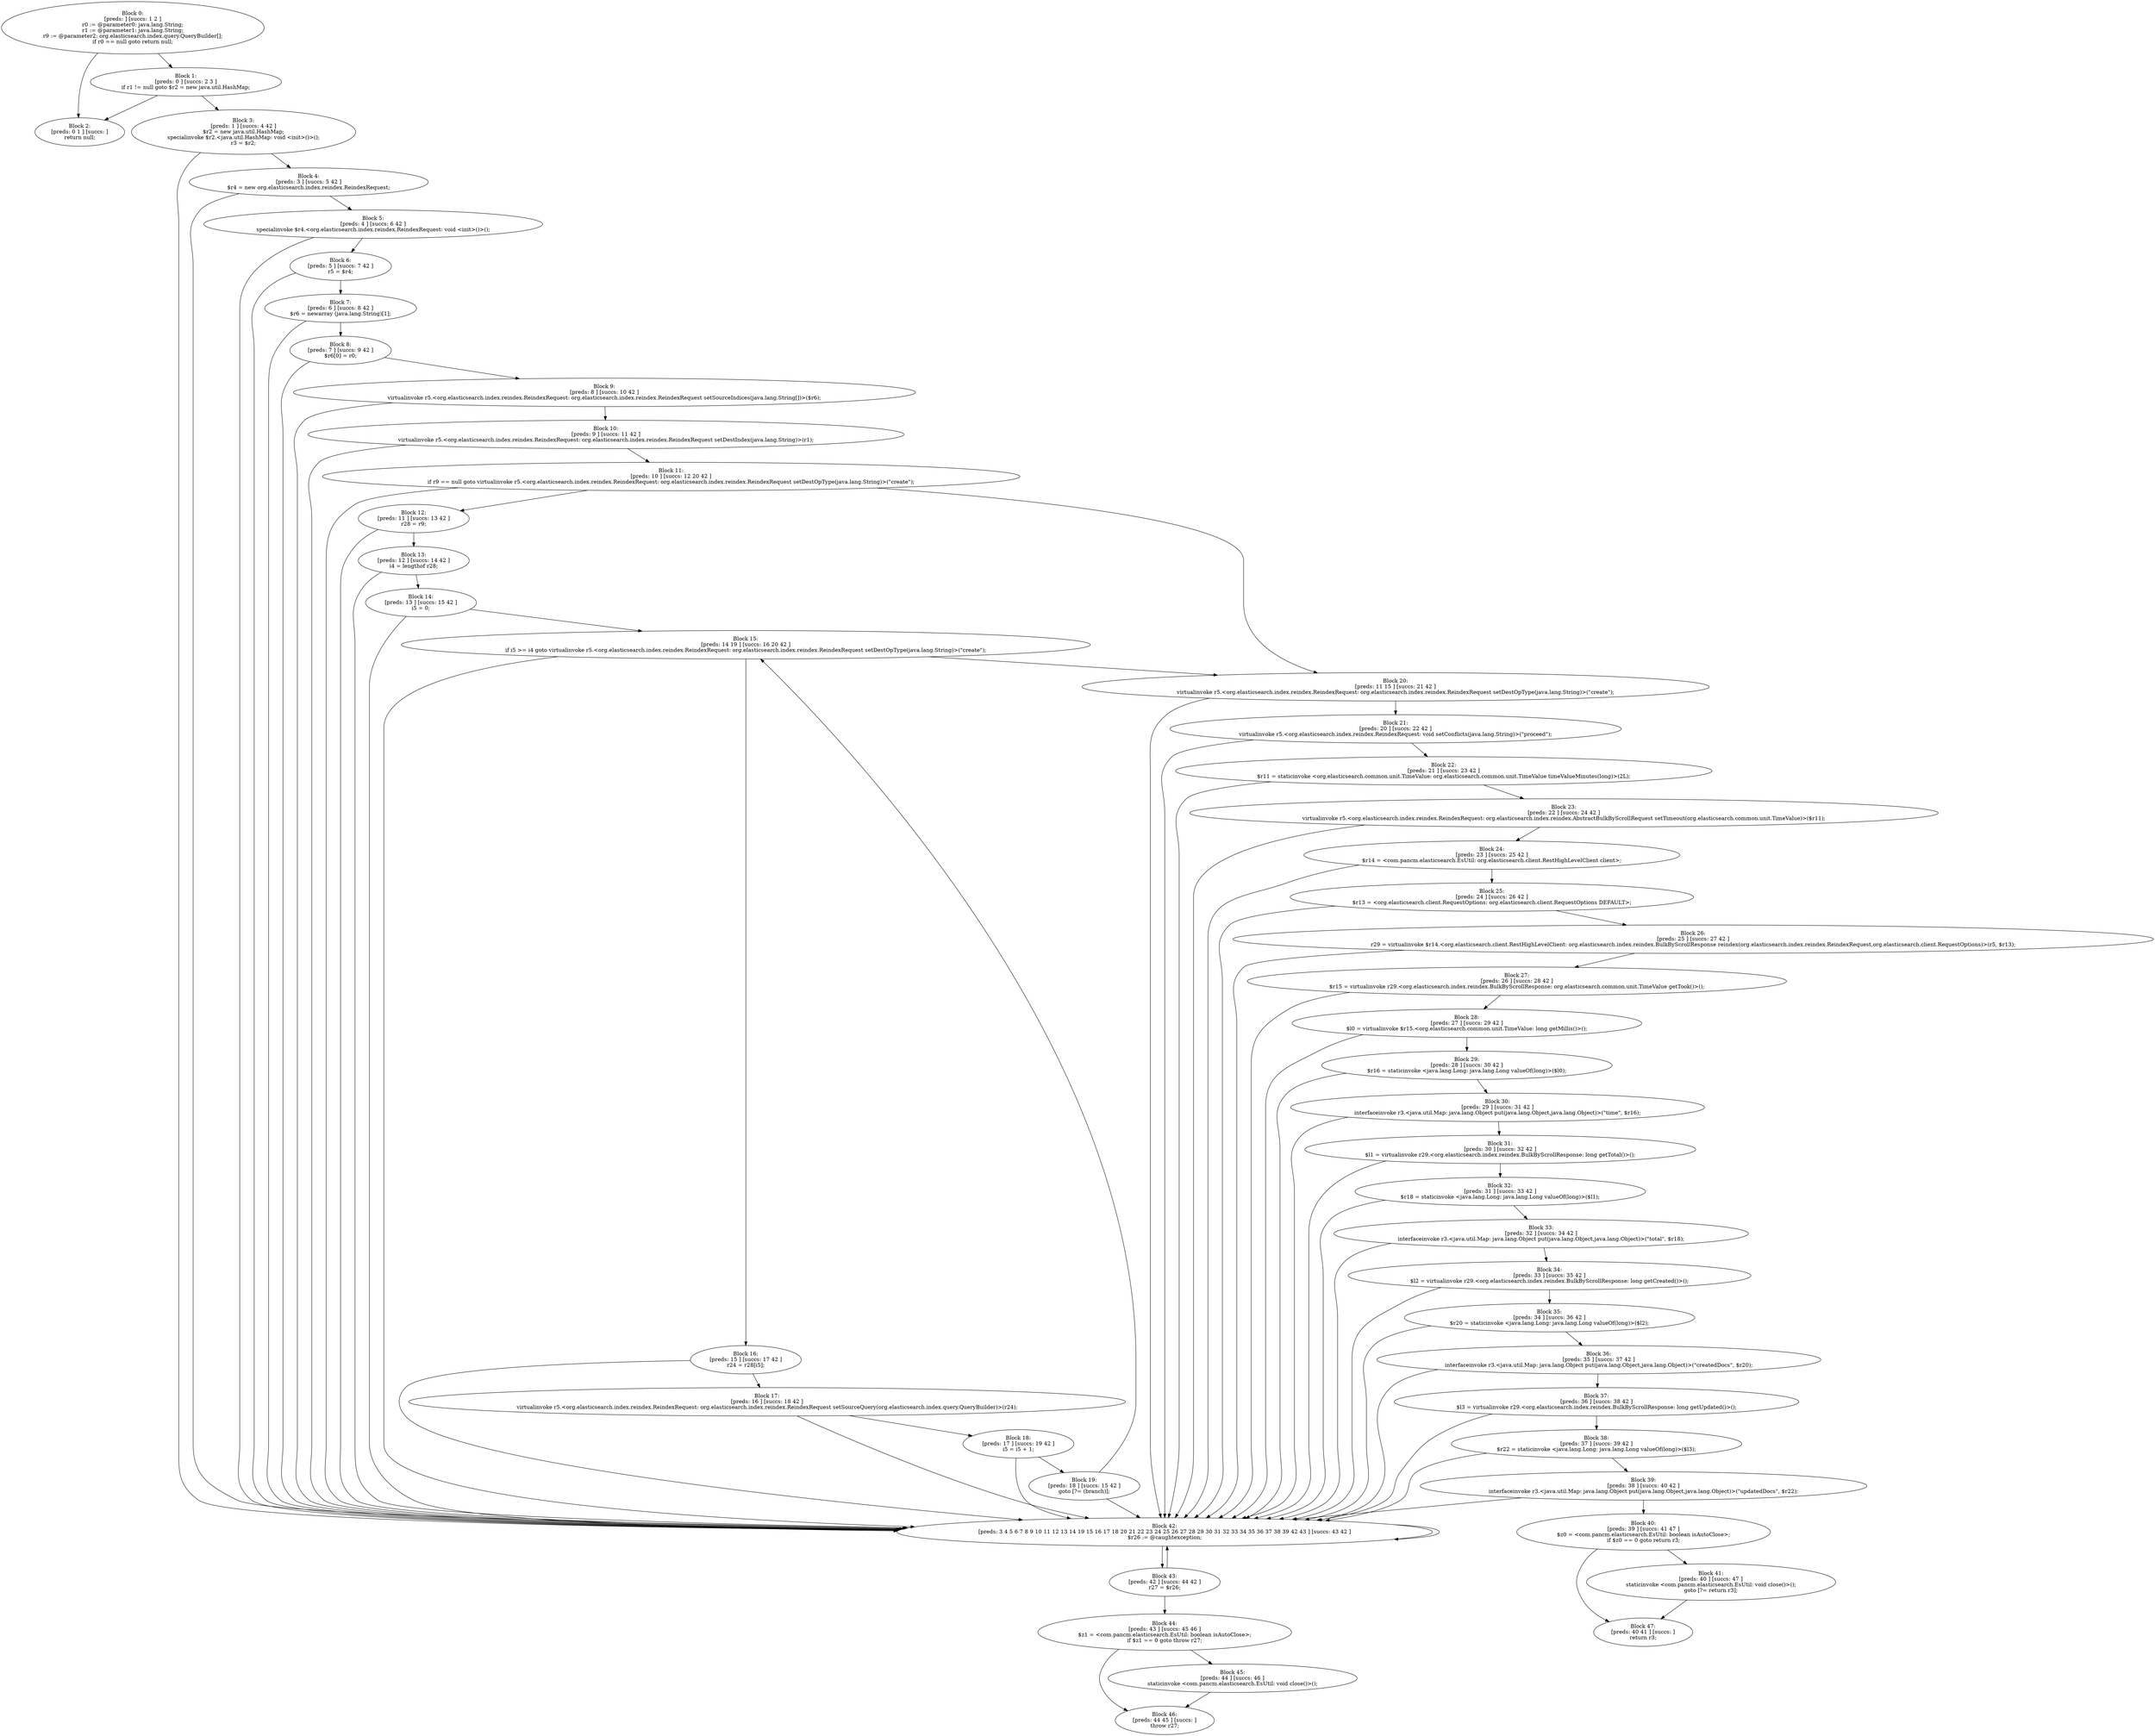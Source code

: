 digraph "unitGraph" {
    "Block 0:
[preds: ] [succs: 1 2 ]
r0 := @parameter0: java.lang.String;
r1 := @parameter1: java.lang.String;
r9 := @parameter2: org.elasticsearch.index.query.QueryBuilder[];
if r0 == null goto return null;
"
    "Block 1:
[preds: 0 ] [succs: 2 3 ]
if r1 != null goto $r2 = new java.util.HashMap;
"
    "Block 2:
[preds: 0 1 ] [succs: ]
return null;
"
    "Block 3:
[preds: 1 ] [succs: 4 42 ]
$r2 = new java.util.HashMap;
specialinvoke $r2.<java.util.HashMap: void <init>()>();
r3 = $r2;
"
    "Block 4:
[preds: 3 ] [succs: 5 42 ]
$r4 = new org.elasticsearch.index.reindex.ReindexRequest;
"
    "Block 5:
[preds: 4 ] [succs: 6 42 ]
specialinvoke $r4.<org.elasticsearch.index.reindex.ReindexRequest: void <init>()>();
"
    "Block 6:
[preds: 5 ] [succs: 7 42 ]
r5 = $r4;
"
    "Block 7:
[preds: 6 ] [succs: 8 42 ]
$r6 = newarray (java.lang.String)[1];
"
    "Block 8:
[preds: 7 ] [succs: 9 42 ]
$r6[0] = r0;
"
    "Block 9:
[preds: 8 ] [succs: 10 42 ]
virtualinvoke r5.<org.elasticsearch.index.reindex.ReindexRequest: org.elasticsearch.index.reindex.ReindexRequest setSourceIndices(java.lang.String[])>($r6);
"
    "Block 10:
[preds: 9 ] [succs: 11 42 ]
virtualinvoke r5.<org.elasticsearch.index.reindex.ReindexRequest: org.elasticsearch.index.reindex.ReindexRequest setDestIndex(java.lang.String)>(r1);
"
    "Block 11:
[preds: 10 ] [succs: 12 20 42 ]
if r9 == null goto virtualinvoke r5.<org.elasticsearch.index.reindex.ReindexRequest: org.elasticsearch.index.reindex.ReindexRequest setDestOpType(java.lang.String)>(\"create\");
"
    "Block 12:
[preds: 11 ] [succs: 13 42 ]
r28 = r9;
"
    "Block 13:
[preds: 12 ] [succs: 14 42 ]
i4 = lengthof r28;
"
    "Block 14:
[preds: 13 ] [succs: 15 42 ]
i5 = 0;
"
    "Block 15:
[preds: 14 19 ] [succs: 16 20 42 ]
if i5 >= i4 goto virtualinvoke r5.<org.elasticsearch.index.reindex.ReindexRequest: org.elasticsearch.index.reindex.ReindexRequest setDestOpType(java.lang.String)>(\"create\");
"
    "Block 16:
[preds: 15 ] [succs: 17 42 ]
r24 = r28[i5];
"
    "Block 17:
[preds: 16 ] [succs: 18 42 ]
virtualinvoke r5.<org.elasticsearch.index.reindex.ReindexRequest: org.elasticsearch.index.reindex.ReindexRequest setSourceQuery(org.elasticsearch.index.query.QueryBuilder)>(r24);
"
    "Block 18:
[preds: 17 ] [succs: 19 42 ]
i5 = i5 + 1;
"
    "Block 19:
[preds: 18 ] [succs: 15 42 ]
goto [?= (branch)];
"
    "Block 20:
[preds: 11 15 ] [succs: 21 42 ]
virtualinvoke r5.<org.elasticsearch.index.reindex.ReindexRequest: org.elasticsearch.index.reindex.ReindexRequest setDestOpType(java.lang.String)>(\"create\");
"
    "Block 21:
[preds: 20 ] [succs: 22 42 ]
virtualinvoke r5.<org.elasticsearch.index.reindex.ReindexRequest: void setConflicts(java.lang.String)>(\"proceed\");
"
    "Block 22:
[preds: 21 ] [succs: 23 42 ]
$r11 = staticinvoke <org.elasticsearch.common.unit.TimeValue: org.elasticsearch.common.unit.TimeValue timeValueMinutes(long)>(2L);
"
    "Block 23:
[preds: 22 ] [succs: 24 42 ]
virtualinvoke r5.<org.elasticsearch.index.reindex.ReindexRequest: org.elasticsearch.index.reindex.AbstractBulkByScrollRequest setTimeout(org.elasticsearch.common.unit.TimeValue)>($r11);
"
    "Block 24:
[preds: 23 ] [succs: 25 42 ]
$r14 = <com.pancm.elasticsearch.EsUtil: org.elasticsearch.client.RestHighLevelClient client>;
"
    "Block 25:
[preds: 24 ] [succs: 26 42 ]
$r13 = <org.elasticsearch.client.RequestOptions: org.elasticsearch.client.RequestOptions DEFAULT>;
"
    "Block 26:
[preds: 25 ] [succs: 27 42 ]
r29 = virtualinvoke $r14.<org.elasticsearch.client.RestHighLevelClient: org.elasticsearch.index.reindex.BulkByScrollResponse reindex(org.elasticsearch.index.reindex.ReindexRequest,org.elasticsearch.client.RequestOptions)>(r5, $r13);
"
    "Block 27:
[preds: 26 ] [succs: 28 42 ]
$r15 = virtualinvoke r29.<org.elasticsearch.index.reindex.BulkByScrollResponse: org.elasticsearch.common.unit.TimeValue getTook()>();
"
    "Block 28:
[preds: 27 ] [succs: 29 42 ]
$l0 = virtualinvoke $r15.<org.elasticsearch.common.unit.TimeValue: long getMillis()>();
"
    "Block 29:
[preds: 28 ] [succs: 30 42 ]
$r16 = staticinvoke <java.lang.Long: java.lang.Long valueOf(long)>($l0);
"
    "Block 30:
[preds: 29 ] [succs: 31 42 ]
interfaceinvoke r3.<java.util.Map: java.lang.Object put(java.lang.Object,java.lang.Object)>(\"time\", $r16);
"
    "Block 31:
[preds: 30 ] [succs: 32 42 ]
$l1 = virtualinvoke r29.<org.elasticsearch.index.reindex.BulkByScrollResponse: long getTotal()>();
"
    "Block 32:
[preds: 31 ] [succs: 33 42 ]
$r18 = staticinvoke <java.lang.Long: java.lang.Long valueOf(long)>($l1);
"
    "Block 33:
[preds: 32 ] [succs: 34 42 ]
interfaceinvoke r3.<java.util.Map: java.lang.Object put(java.lang.Object,java.lang.Object)>(\"total\", $r18);
"
    "Block 34:
[preds: 33 ] [succs: 35 42 ]
$l2 = virtualinvoke r29.<org.elasticsearch.index.reindex.BulkByScrollResponse: long getCreated()>();
"
    "Block 35:
[preds: 34 ] [succs: 36 42 ]
$r20 = staticinvoke <java.lang.Long: java.lang.Long valueOf(long)>($l2);
"
    "Block 36:
[preds: 35 ] [succs: 37 42 ]
interfaceinvoke r3.<java.util.Map: java.lang.Object put(java.lang.Object,java.lang.Object)>(\"createdDocs\", $r20);
"
    "Block 37:
[preds: 36 ] [succs: 38 42 ]
$l3 = virtualinvoke r29.<org.elasticsearch.index.reindex.BulkByScrollResponse: long getUpdated()>();
"
    "Block 38:
[preds: 37 ] [succs: 39 42 ]
$r22 = staticinvoke <java.lang.Long: java.lang.Long valueOf(long)>($l3);
"
    "Block 39:
[preds: 38 ] [succs: 40 42 ]
interfaceinvoke r3.<java.util.Map: java.lang.Object put(java.lang.Object,java.lang.Object)>(\"updatedDocs\", $r22);
"
    "Block 40:
[preds: 39 ] [succs: 41 47 ]
$z0 = <com.pancm.elasticsearch.EsUtil: boolean isAutoClose>;
if $z0 == 0 goto return r3;
"
    "Block 41:
[preds: 40 ] [succs: 47 ]
staticinvoke <com.pancm.elasticsearch.EsUtil: void close()>();
goto [?= return r3];
"
    "Block 42:
[preds: 3 4 5 6 7 8 9 10 11 12 13 14 19 15 16 17 18 20 21 22 23 24 25 26 27 28 29 30 31 32 33 34 35 36 37 38 39 42 43 ] [succs: 43 42 ]
$r26 := @caughtexception;
"
    "Block 43:
[preds: 42 ] [succs: 44 42 ]
r27 = $r26;
"
    "Block 44:
[preds: 43 ] [succs: 45 46 ]
$z1 = <com.pancm.elasticsearch.EsUtil: boolean isAutoClose>;
if $z1 == 0 goto throw r27;
"
    "Block 45:
[preds: 44 ] [succs: 46 ]
staticinvoke <com.pancm.elasticsearch.EsUtil: void close()>();
"
    "Block 46:
[preds: 44 45 ] [succs: ]
throw r27;
"
    "Block 47:
[preds: 40 41 ] [succs: ]
return r3;
"
    "Block 0:
[preds: ] [succs: 1 2 ]
r0 := @parameter0: java.lang.String;
r1 := @parameter1: java.lang.String;
r9 := @parameter2: org.elasticsearch.index.query.QueryBuilder[];
if r0 == null goto return null;
"->"Block 1:
[preds: 0 ] [succs: 2 3 ]
if r1 != null goto $r2 = new java.util.HashMap;
";
    "Block 0:
[preds: ] [succs: 1 2 ]
r0 := @parameter0: java.lang.String;
r1 := @parameter1: java.lang.String;
r9 := @parameter2: org.elasticsearch.index.query.QueryBuilder[];
if r0 == null goto return null;
"->"Block 2:
[preds: 0 1 ] [succs: ]
return null;
";
    "Block 1:
[preds: 0 ] [succs: 2 3 ]
if r1 != null goto $r2 = new java.util.HashMap;
"->"Block 2:
[preds: 0 1 ] [succs: ]
return null;
";
    "Block 1:
[preds: 0 ] [succs: 2 3 ]
if r1 != null goto $r2 = new java.util.HashMap;
"->"Block 3:
[preds: 1 ] [succs: 4 42 ]
$r2 = new java.util.HashMap;
specialinvoke $r2.<java.util.HashMap: void <init>()>();
r3 = $r2;
";
    "Block 3:
[preds: 1 ] [succs: 4 42 ]
$r2 = new java.util.HashMap;
specialinvoke $r2.<java.util.HashMap: void <init>()>();
r3 = $r2;
"->"Block 4:
[preds: 3 ] [succs: 5 42 ]
$r4 = new org.elasticsearch.index.reindex.ReindexRequest;
";
    "Block 3:
[preds: 1 ] [succs: 4 42 ]
$r2 = new java.util.HashMap;
specialinvoke $r2.<java.util.HashMap: void <init>()>();
r3 = $r2;
"->"Block 42:
[preds: 3 4 5 6 7 8 9 10 11 12 13 14 19 15 16 17 18 20 21 22 23 24 25 26 27 28 29 30 31 32 33 34 35 36 37 38 39 42 43 ] [succs: 43 42 ]
$r26 := @caughtexception;
";
    "Block 4:
[preds: 3 ] [succs: 5 42 ]
$r4 = new org.elasticsearch.index.reindex.ReindexRequest;
"->"Block 5:
[preds: 4 ] [succs: 6 42 ]
specialinvoke $r4.<org.elasticsearch.index.reindex.ReindexRequest: void <init>()>();
";
    "Block 4:
[preds: 3 ] [succs: 5 42 ]
$r4 = new org.elasticsearch.index.reindex.ReindexRequest;
"->"Block 42:
[preds: 3 4 5 6 7 8 9 10 11 12 13 14 19 15 16 17 18 20 21 22 23 24 25 26 27 28 29 30 31 32 33 34 35 36 37 38 39 42 43 ] [succs: 43 42 ]
$r26 := @caughtexception;
";
    "Block 5:
[preds: 4 ] [succs: 6 42 ]
specialinvoke $r4.<org.elasticsearch.index.reindex.ReindexRequest: void <init>()>();
"->"Block 6:
[preds: 5 ] [succs: 7 42 ]
r5 = $r4;
";
    "Block 5:
[preds: 4 ] [succs: 6 42 ]
specialinvoke $r4.<org.elasticsearch.index.reindex.ReindexRequest: void <init>()>();
"->"Block 42:
[preds: 3 4 5 6 7 8 9 10 11 12 13 14 19 15 16 17 18 20 21 22 23 24 25 26 27 28 29 30 31 32 33 34 35 36 37 38 39 42 43 ] [succs: 43 42 ]
$r26 := @caughtexception;
";
    "Block 6:
[preds: 5 ] [succs: 7 42 ]
r5 = $r4;
"->"Block 7:
[preds: 6 ] [succs: 8 42 ]
$r6 = newarray (java.lang.String)[1];
";
    "Block 6:
[preds: 5 ] [succs: 7 42 ]
r5 = $r4;
"->"Block 42:
[preds: 3 4 5 6 7 8 9 10 11 12 13 14 19 15 16 17 18 20 21 22 23 24 25 26 27 28 29 30 31 32 33 34 35 36 37 38 39 42 43 ] [succs: 43 42 ]
$r26 := @caughtexception;
";
    "Block 7:
[preds: 6 ] [succs: 8 42 ]
$r6 = newarray (java.lang.String)[1];
"->"Block 8:
[preds: 7 ] [succs: 9 42 ]
$r6[0] = r0;
";
    "Block 7:
[preds: 6 ] [succs: 8 42 ]
$r6 = newarray (java.lang.String)[1];
"->"Block 42:
[preds: 3 4 5 6 7 8 9 10 11 12 13 14 19 15 16 17 18 20 21 22 23 24 25 26 27 28 29 30 31 32 33 34 35 36 37 38 39 42 43 ] [succs: 43 42 ]
$r26 := @caughtexception;
";
    "Block 8:
[preds: 7 ] [succs: 9 42 ]
$r6[0] = r0;
"->"Block 9:
[preds: 8 ] [succs: 10 42 ]
virtualinvoke r5.<org.elasticsearch.index.reindex.ReindexRequest: org.elasticsearch.index.reindex.ReindexRequest setSourceIndices(java.lang.String[])>($r6);
";
    "Block 8:
[preds: 7 ] [succs: 9 42 ]
$r6[0] = r0;
"->"Block 42:
[preds: 3 4 5 6 7 8 9 10 11 12 13 14 19 15 16 17 18 20 21 22 23 24 25 26 27 28 29 30 31 32 33 34 35 36 37 38 39 42 43 ] [succs: 43 42 ]
$r26 := @caughtexception;
";
    "Block 9:
[preds: 8 ] [succs: 10 42 ]
virtualinvoke r5.<org.elasticsearch.index.reindex.ReindexRequest: org.elasticsearch.index.reindex.ReindexRequest setSourceIndices(java.lang.String[])>($r6);
"->"Block 10:
[preds: 9 ] [succs: 11 42 ]
virtualinvoke r5.<org.elasticsearch.index.reindex.ReindexRequest: org.elasticsearch.index.reindex.ReindexRequest setDestIndex(java.lang.String)>(r1);
";
    "Block 9:
[preds: 8 ] [succs: 10 42 ]
virtualinvoke r5.<org.elasticsearch.index.reindex.ReindexRequest: org.elasticsearch.index.reindex.ReindexRequest setSourceIndices(java.lang.String[])>($r6);
"->"Block 42:
[preds: 3 4 5 6 7 8 9 10 11 12 13 14 19 15 16 17 18 20 21 22 23 24 25 26 27 28 29 30 31 32 33 34 35 36 37 38 39 42 43 ] [succs: 43 42 ]
$r26 := @caughtexception;
";
    "Block 10:
[preds: 9 ] [succs: 11 42 ]
virtualinvoke r5.<org.elasticsearch.index.reindex.ReindexRequest: org.elasticsearch.index.reindex.ReindexRequest setDestIndex(java.lang.String)>(r1);
"->"Block 11:
[preds: 10 ] [succs: 12 20 42 ]
if r9 == null goto virtualinvoke r5.<org.elasticsearch.index.reindex.ReindexRequest: org.elasticsearch.index.reindex.ReindexRequest setDestOpType(java.lang.String)>(\"create\");
";
    "Block 10:
[preds: 9 ] [succs: 11 42 ]
virtualinvoke r5.<org.elasticsearch.index.reindex.ReindexRequest: org.elasticsearch.index.reindex.ReindexRequest setDestIndex(java.lang.String)>(r1);
"->"Block 42:
[preds: 3 4 5 6 7 8 9 10 11 12 13 14 19 15 16 17 18 20 21 22 23 24 25 26 27 28 29 30 31 32 33 34 35 36 37 38 39 42 43 ] [succs: 43 42 ]
$r26 := @caughtexception;
";
    "Block 11:
[preds: 10 ] [succs: 12 20 42 ]
if r9 == null goto virtualinvoke r5.<org.elasticsearch.index.reindex.ReindexRequest: org.elasticsearch.index.reindex.ReindexRequest setDestOpType(java.lang.String)>(\"create\");
"->"Block 12:
[preds: 11 ] [succs: 13 42 ]
r28 = r9;
";
    "Block 11:
[preds: 10 ] [succs: 12 20 42 ]
if r9 == null goto virtualinvoke r5.<org.elasticsearch.index.reindex.ReindexRequest: org.elasticsearch.index.reindex.ReindexRequest setDestOpType(java.lang.String)>(\"create\");
"->"Block 20:
[preds: 11 15 ] [succs: 21 42 ]
virtualinvoke r5.<org.elasticsearch.index.reindex.ReindexRequest: org.elasticsearch.index.reindex.ReindexRequest setDestOpType(java.lang.String)>(\"create\");
";
    "Block 11:
[preds: 10 ] [succs: 12 20 42 ]
if r9 == null goto virtualinvoke r5.<org.elasticsearch.index.reindex.ReindexRequest: org.elasticsearch.index.reindex.ReindexRequest setDestOpType(java.lang.String)>(\"create\");
"->"Block 42:
[preds: 3 4 5 6 7 8 9 10 11 12 13 14 19 15 16 17 18 20 21 22 23 24 25 26 27 28 29 30 31 32 33 34 35 36 37 38 39 42 43 ] [succs: 43 42 ]
$r26 := @caughtexception;
";
    "Block 12:
[preds: 11 ] [succs: 13 42 ]
r28 = r9;
"->"Block 13:
[preds: 12 ] [succs: 14 42 ]
i4 = lengthof r28;
";
    "Block 12:
[preds: 11 ] [succs: 13 42 ]
r28 = r9;
"->"Block 42:
[preds: 3 4 5 6 7 8 9 10 11 12 13 14 19 15 16 17 18 20 21 22 23 24 25 26 27 28 29 30 31 32 33 34 35 36 37 38 39 42 43 ] [succs: 43 42 ]
$r26 := @caughtexception;
";
    "Block 13:
[preds: 12 ] [succs: 14 42 ]
i4 = lengthof r28;
"->"Block 14:
[preds: 13 ] [succs: 15 42 ]
i5 = 0;
";
    "Block 13:
[preds: 12 ] [succs: 14 42 ]
i4 = lengthof r28;
"->"Block 42:
[preds: 3 4 5 6 7 8 9 10 11 12 13 14 19 15 16 17 18 20 21 22 23 24 25 26 27 28 29 30 31 32 33 34 35 36 37 38 39 42 43 ] [succs: 43 42 ]
$r26 := @caughtexception;
";
    "Block 14:
[preds: 13 ] [succs: 15 42 ]
i5 = 0;
"->"Block 15:
[preds: 14 19 ] [succs: 16 20 42 ]
if i5 >= i4 goto virtualinvoke r5.<org.elasticsearch.index.reindex.ReindexRequest: org.elasticsearch.index.reindex.ReindexRequest setDestOpType(java.lang.String)>(\"create\");
";
    "Block 14:
[preds: 13 ] [succs: 15 42 ]
i5 = 0;
"->"Block 42:
[preds: 3 4 5 6 7 8 9 10 11 12 13 14 19 15 16 17 18 20 21 22 23 24 25 26 27 28 29 30 31 32 33 34 35 36 37 38 39 42 43 ] [succs: 43 42 ]
$r26 := @caughtexception;
";
    "Block 15:
[preds: 14 19 ] [succs: 16 20 42 ]
if i5 >= i4 goto virtualinvoke r5.<org.elasticsearch.index.reindex.ReindexRequest: org.elasticsearch.index.reindex.ReindexRequest setDestOpType(java.lang.String)>(\"create\");
"->"Block 16:
[preds: 15 ] [succs: 17 42 ]
r24 = r28[i5];
";
    "Block 15:
[preds: 14 19 ] [succs: 16 20 42 ]
if i5 >= i4 goto virtualinvoke r5.<org.elasticsearch.index.reindex.ReindexRequest: org.elasticsearch.index.reindex.ReindexRequest setDestOpType(java.lang.String)>(\"create\");
"->"Block 20:
[preds: 11 15 ] [succs: 21 42 ]
virtualinvoke r5.<org.elasticsearch.index.reindex.ReindexRequest: org.elasticsearch.index.reindex.ReindexRequest setDestOpType(java.lang.String)>(\"create\");
";
    "Block 15:
[preds: 14 19 ] [succs: 16 20 42 ]
if i5 >= i4 goto virtualinvoke r5.<org.elasticsearch.index.reindex.ReindexRequest: org.elasticsearch.index.reindex.ReindexRequest setDestOpType(java.lang.String)>(\"create\");
"->"Block 42:
[preds: 3 4 5 6 7 8 9 10 11 12 13 14 19 15 16 17 18 20 21 22 23 24 25 26 27 28 29 30 31 32 33 34 35 36 37 38 39 42 43 ] [succs: 43 42 ]
$r26 := @caughtexception;
";
    "Block 16:
[preds: 15 ] [succs: 17 42 ]
r24 = r28[i5];
"->"Block 17:
[preds: 16 ] [succs: 18 42 ]
virtualinvoke r5.<org.elasticsearch.index.reindex.ReindexRequest: org.elasticsearch.index.reindex.ReindexRequest setSourceQuery(org.elasticsearch.index.query.QueryBuilder)>(r24);
";
    "Block 16:
[preds: 15 ] [succs: 17 42 ]
r24 = r28[i5];
"->"Block 42:
[preds: 3 4 5 6 7 8 9 10 11 12 13 14 19 15 16 17 18 20 21 22 23 24 25 26 27 28 29 30 31 32 33 34 35 36 37 38 39 42 43 ] [succs: 43 42 ]
$r26 := @caughtexception;
";
    "Block 17:
[preds: 16 ] [succs: 18 42 ]
virtualinvoke r5.<org.elasticsearch.index.reindex.ReindexRequest: org.elasticsearch.index.reindex.ReindexRequest setSourceQuery(org.elasticsearch.index.query.QueryBuilder)>(r24);
"->"Block 18:
[preds: 17 ] [succs: 19 42 ]
i5 = i5 + 1;
";
    "Block 17:
[preds: 16 ] [succs: 18 42 ]
virtualinvoke r5.<org.elasticsearch.index.reindex.ReindexRequest: org.elasticsearch.index.reindex.ReindexRequest setSourceQuery(org.elasticsearch.index.query.QueryBuilder)>(r24);
"->"Block 42:
[preds: 3 4 5 6 7 8 9 10 11 12 13 14 19 15 16 17 18 20 21 22 23 24 25 26 27 28 29 30 31 32 33 34 35 36 37 38 39 42 43 ] [succs: 43 42 ]
$r26 := @caughtexception;
";
    "Block 18:
[preds: 17 ] [succs: 19 42 ]
i5 = i5 + 1;
"->"Block 19:
[preds: 18 ] [succs: 15 42 ]
goto [?= (branch)];
";
    "Block 18:
[preds: 17 ] [succs: 19 42 ]
i5 = i5 + 1;
"->"Block 42:
[preds: 3 4 5 6 7 8 9 10 11 12 13 14 19 15 16 17 18 20 21 22 23 24 25 26 27 28 29 30 31 32 33 34 35 36 37 38 39 42 43 ] [succs: 43 42 ]
$r26 := @caughtexception;
";
    "Block 19:
[preds: 18 ] [succs: 15 42 ]
goto [?= (branch)];
"->"Block 15:
[preds: 14 19 ] [succs: 16 20 42 ]
if i5 >= i4 goto virtualinvoke r5.<org.elasticsearch.index.reindex.ReindexRequest: org.elasticsearch.index.reindex.ReindexRequest setDestOpType(java.lang.String)>(\"create\");
";
    "Block 19:
[preds: 18 ] [succs: 15 42 ]
goto [?= (branch)];
"->"Block 42:
[preds: 3 4 5 6 7 8 9 10 11 12 13 14 19 15 16 17 18 20 21 22 23 24 25 26 27 28 29 30 31 32 33 34 35 36 37 38 39 42 43 ] [succs: 43 42 ]
$r26 := @caughtexception;
";
    "Block 20:
[preds: 11 15 ] [succs: 21 42 ]
virtualinvoke r5.<org.elasticsearch.index.reindex.ReindexRequest: org.elasticsearch.index.reindex.ReindexRequest setDestOpType(java.lang.String)>(\"create\");
"->"Block 21:
[preds: 20 ] [succs: 22 42 ]
virtualinvoke r5.<org.elasticsearch.index.reindex.ReindexRequest: void setConflicts(java.lang.String)>(\"proceed\");
";
    "Block 20:
[preds: 11 15 ] [succs: 21 42 ]
virtualinvoke r5.<org.elasticsearch.index.reindex.ReindexRequest: org.elasticsearch.index.reindex.ReindexRequest setDestOpType(java.lang.String)>(\"create\");
"->"Block 42:
[preds: 3 4 5 6 7 8 9 10 11 12 13 14 19 15 16 17 18 20 21 22 23 24 25 26 27 28 29 30 31 32 33 34 35 36 37 38 39 42 43 ] [succs: 43 42 ]
$r26 := @caughtexception;
";
    "Block 21:
[preds: 20 ] [succs: 22 42 ]
virtualinvoke r5.<org.elasticsearch.index.reindex.ReindexRequest: void setConflicts(java.lang.String)>(\"proceed\");
"->"Block 22:
[preds: 21 ] [succs: 23 42 ]
$r11 = staticinvoke <org.elasticsearch.common.unit.TimeValue: org.elasticsearch.common.unit.TimeValue timeValueMinutes(long)>(2L);
";
    "Block 21:
[preds: 20 ] [succs: 22 42 ]
virtualinvoke r5.<org.elasticsearch.index.reindex.ReindexRequest: void setConflicts(java.lang.String)>(\"proceed\");
"->"Block 42:
[preds: 3 4 5 6 7 8 9 10 11 12 13 14 19 15 16 17 18 20 21 22 23 24 25 26 27 28 29 30 31 32 33 34 35 36 37 38 39 42 43 ] [succs: 43 42 ]
$r26 := @caughtexception;
";
    "Block 22:
[preds: 21 ] [succs: 23 42 ]
$r11 = staticinvoke <org.elasticsearch.common.unit.TimeValue: org.elasticsearch.common.unit.TimeValue timeValueMinutes(long)>(2L);
"->"Block 23:
[preds: 22 ] [succs: 24 42 ]
virtualinvoke r5.<org.elasticsearch.index.reindex.ReindexRequest: org.elasticsearch.index.reindex.AbstractBulkByScrollRequest setTimeout(org.elasticsearch.common.unit.TimeValue)>($r11);
";
    "Block 22:
[preds: 21 ] [succs: 23 42 ]
$r11 = staticinvoke <org.elasticsearch.common.unit.TimeValue: org.elasticsearch.common.unit.TimeValue timeValueMinutes(long)>(2L);
"->"Block 42:
[preds: 3 4 5 6 7 8 9 10 11 12 13 14 19 15 16 17 18 20 21 22 23 24 25 26 27 28 29 30 31 32 33 34 35 36 37 38 39 42 43 ] [succs: 43 42 ]
$r26 := @caughtexception;
";
    "Block 23:
[preds: 22 ] [succs: 24 42 ]
virtualinvoke r5.<org.elasticsearch.index.reindex.ReindexRequest: org.elasticsearch.index.reindex.AbstractBulkByScrollRequest setTimeout(org.elasticsearch.common.unit.TimeValue)>($r11);
"->"Block 24:
[preds: 23 ] [succs: 25 42 ]
$r14 = <com.pancm.elasticsearch.EsUtil: org.elasticsearch.client.RestHighLevelClient client>;
";
    "Block 23:
[preds: 22 ] [succs: 24 42 ]
virtualinvoke r5.<org.elasticsearch.index.reindex.ReindexRequest: org.elasticsearch.index.reindex.AbstractBulkByScrollRequest setTimeout(org.elasticsearch.common.unit.TimeValue)>($r11);
"->"Block 42:
[preds: 3 4 5 6 7 8 9 10 11 12 13 14 19 15 16 17 18 20 21 22 23 24 25 26 27 28 29 30 31 32 33 34 35 36 37 38 39 42 43 ] [succs: 43 42 ]
$r26 := @caughtexception;
";
    "Block 24:
[preds: 23 ] [succs: 25 42 ]
$r14 = <com.pancm.elasticsearch.EsUtil: org.elasticsearch.client.RestHighLevelClient client>;
"->"Block 25:
[preds: 24 ] [succs: 26 42 ]
$r13 = <org.elasticsearch.client.RequestOptions: org.elasticsearch.client.RequestOptions DEFAULT>;
";
    "Block 24:
[preds: 23 ] [succs: 25 42 ]
$r14 = <com.pancm.elasticsearch.EsUtil: org.elasticsearch.client.RestHighLevelClient client>;
"->"Block 42:
[preds: 3 4 5 6 7 8 9 10 11 12 13 14 19 15 16 17 18 20 21 22 23 24 25 26 27 28 29 30 31 32 33 34 35 36 37 38 39 42 43 ] [succs: 43 42 ]
$r26 := @caughtexception;
";
    "Block 25:
[preds: 24 ] [succs: 26 42 ]
$r13 = <org.elasticsearch.client.RequestOptions: org.elasticsearch.client.RequestOptions DEFAULT>;
"->"Block 26:
[preds: 25 ] [succs: 27 42 ]
r29 = virtualinvoke $r14.<org.elasticsearch.client.RestHighLevelClient: org.elasticsearch.index.reindex.BulkByScrollResponse reindex(org.elasticsearch.index.reindex.ReindexRequest,org.elasticsearch.client.RequestOptions)>(r5, $r13);
";
    "Block 25:
[preds: 24 ] [succs: 26 42 ]
$r13 = <org.elasticsearch.client.RequestOptions: org.elasticsearch.client.RequestOptions DEFAULT>;
"->"Block 42:
[preds: 3 4 5 6 7 8 9 10 11 12 13 14 19 15 16 17 18 20 21 22 23 24 25 26 27 28 29 30 31 32 33 34 35 36 37 38 39 42 43 ] [succs: 43 42 ]
$r26 := @caughtexception;
";
    "Block 26:
[preds: 25 ] [succs: 27 42 ]
r29 = virtualinvoke $r14.<org.elasticsearch.client.RestHighLevelClient: org.elasticsearch.index.reindex.BulkByScrollResponse reindex(org.elasticsearch.index.reindex.ReindexRequest,org.elasticsearch.client.RequestOptions)>(r5, $r13);
"->"Block 27:
[preds: 26 ] [succs: 28 42 ]
$r15 = virtualinvoke r29.<org.elasticsearch.index.reindex.BulkByScrollResponse: org.elasticsearch.common.unit.TimeValue getTook()>();
";
    "Block 26:
[preds: 25 ] [succs: 27 42 ]
r29 = virtualinvoke $r14.<org.elasticsearch.client.RestHighLevelClient: org.elasticsearch.index.reindex.BulkByScrollResponse reindex(org.elasticsearch.index.reindex.ReindexRequest,org.elasticsearch.client.RequestOptions)>(r5, $r13);
"->"Block 42:
[preds: 3 4 5 6 7 8 9 10 11 12 13 14 19 15 16 17 18 20 21 22 23 24 25 26 27 28 29 30 31 32 33 34 35 36 37 38 39 42 43 ] [succs: 43 42 ]
$r26 := @caughtexception;
";
    "Block 27:
[preds: 26 ] [succs: 28 42 ]
$r15 = virtualinvoke r29.<org.elasticsearch.index.reindex.BulkByScrollResponse: org.elasticsearch.common.unit.TimeValue getTook()>();
"->"Block 28:
[preds: 27 ] [succs: 29 42 ]
$l0 = virtualinvoke $r15.<org.elasticsearch.common.unit.TimeValue: long getMillis()>();
";
    "Block 27:
[preds: 26 ] [succs: 28 42 ]
$r15 = virtualinvoke r29.<org.elasticsearch.index.reindex.BulkByScrollResponse: org.elasticsearch.common.unit.TimeValue getTook()>();
"->"Block 42:
[preds: 3 4 5 6 7 8 9 10 11 12 13 14 19 15 16 17 18 20 21 22 23 24 25 26 27 28 29 30 31 32 33 34 35 36 37 38 39 42 43 ] [succs: 43 42 ]
$r26 := @caughtexception;
";
    "Block 28:
[preds: 27 ] [succs: 29 42 ]
$l0 = virtualinvoke $r15.<org.elasticsearch.common.unit.TimeValue: long getMillis()>();
"->"Block 29:
[preds: 28 ] [succs: 30 42 ]
$r16 = staticinvoke <java.lang.Long: java.lang.Long valueOf(long)>($l0);
";
    "Block 28:
[preds: 27 ] [succs: 29 42 ]
$l0 = virtualinvoke $r15.<org.elasticsearch.common.unit.TimeValue: long getMillis()>();
"->"Block 42:
[preds: 3 4 5 6 7 8 9 10 11 12 13 14 19 15 16 17 18 20 21 22 23 24 25 26 27 28 29 30 31 32 33 34 35 36 37 38 39 42 43 ] [succs: 43 42 ]
$r26 := @caughtexception;
";
    "Block 29:
[preds: 28 ] [succs: 30 42 ]
$r16 = staticinvoke <java.lang.Long: java.lang.Long valueOf(long)>($l0);
"->"Block 30:
[preds: 29 ] [succs: 31 42 ]
interfaceinvoke r3.<java.util.Map: java.lang.Object put(java.lang.Object,java.lang.Object)>(\"time\", $r16);
";
    "Block 29:
[preds: 28 ] [succs: 30 42 ]
$r16 = staticinvoke <java.lang.Long: java.lang.Long valueOf(long)>($l0);
"->"Block 42:
[preds: 3 4 5 6 7 8 9 10 11 12 13 14 19 15 16 17 18 20 21 22 23 24 25 26 27 28 29 30 31 32 33 34 35 36 37 38 39 42 43 ] [succs: 43 42 ]
$r26 := @caughtexception;
";
    "Block 30:
[preds: 29 ] [succs: 31 42 ]
interfaceinvoke r3.<java.util.Map: java.lang.Object put(java.lang.Object,java.lang.Object)>(\"time\", $r16);
"->"Block 31:
[preds: 30 ] [succs: 32 42 ]
$l1 = virtualinvoke r29.<org.elasticsearch.index.reindex.BulkByScrollResponse: long getTotal()>();
";
    "Block 30:
[preds: 29 ] [succs: 31 42 ]
interfaceinvoke r3.<java.util.Map: java.lang.Object put(java.lang.Object,java.lang.Object)>(\"time\", $r16);
"->"Block 42:
[preds: 3 4 5 6 7 8 9 10 11 12 13 14 19 15 16 17 18 20 21 22 23 24 25 26 27 28 29 30 31 32 33 34 35 36 37 38 39 42 43 ] [succs: 43 42 ]
$r26 := @caughtexception;
";
    "Block 31:
[preds: 30 ] [succs: 32 42 ]
$l1 = virtualinvoke r29.<org.elasticsearch.index.reindex.BulkByScrollResponse: long getTotal()>();
"->"Block 32:
[preds: 31 ] [succs: 33 42 ]
$r18 = staticinvoke <java.lang.Long: java.lang.Long valueOf(long)>($l1);
";
    "Block 31:
[preds: 30 ] [succs: 32 42 ]
$l1 = virtualinvoke r29.<org.elasticsearch.index.reindex.BulkByScrollResponse: long getTotal()>();
"->"Block 42:
[preds: 3 4 5 6 7 8 9 10 11 12 13 14 19 15 16 17 18 20 21 22 23 24 25 26 27 28 29 30 31 32 33 34 35 36 37 38 39 42 43 ] [succs: 43 42 ]
$r26 := @caughtexception;
";
    "Block 32:
[preds: 31 ] [succs: 33 42 ]
$r18 = staticinvoke <java.lang.Long: java.lang.Long valueOf(long)>($l1);
"->"Block 33:
[preds: 32 ] [succs: 34 42 ]
interfaceinvoke r3.<java.util.Map: java.lang.Object put(java.lang.Object,java.lang.Object)>(\"total\", $r18);
";
    "Block 32:
[preds: 31 ] [succs: 33 42 ]
$r18 = staticinvoke <java.lang.Long: java.lang.Long valueOf(long)>($l1);
"->"Block 42:
[preds: 3 4 5 6 7 8 9 10 11 12 13 14 19 15 16 17 18 20 21 22 23 24 25 26 27 28 29 30 31 32 33 34 35 36 37 38 39 42 43 ] [succs: 43 42 ]
$r26 := @caughtexception;
";
    "Block 33:
[preds: 32 ] [succs: 34 42 ]
interfaceinvoke r3.<java.util.Map: java.lang.Object put(java.lang.Object,java.lang.Object)>(\"total\", $r18);
"->"Block 34:
[preds: 33 ] [succs: 35 42 ]
$l2 = virtualinvoke r29.<org.elasticsearch.index.reindex.BulkByScrollResponse: long getCreated()>();
";
    "Block 33:
[preds: 32 ] [succs: 34 42 ]
interfaceinvoke r3.<java.util.Map: java.lang.Object put(java.lang.Object,java.lang.Object)>(\"total\", $r18);
"->"Block 42:
[preds: 3 4 5 6 7 8 9 10 11 12 13 14 19 15 16 17 18 20 21 22 23 24 25 26 27 28 29 30 31 32 33 34 35 36 37 38 39 42 43 ] [succs: 43 42 ]
$r26 := @caughtexception;
";
    "Block 34:
[preds: 33 ] [succs: 35 42 ]
$l2 = virtualinvoke r29.<org.elasticsearch.index.reindex.BulkByScrollResponse: long getCreated()>();
"->"Block 35:
[preds: 34 ] [succs: 36 42 ]
$r20 = staticinvoke <java.lang.Long: java.lang.Long valueOf(long)>($l2);
";
    "Block 34:
[preds: 33 ] [succs: 35 42 ]
$l2 = virtualinvoke r29.<org.elasticsearch.index.reindex.BulkByScrollResponse: long getCreated()>();
"->"Block 42:
[preds: 3 4 5 6 7 8 9 10 11 12 13 14 19 15 16 17 18 20 21 22 23 24 25 26 27 28 29 30 31 32 33 34 35 36 37 38 39 42 43 ] [succs: 43 42 ]
$r26 := @caughtexception;
";
    "Block 35:
[preds: 34 ] [succs: 36 42 ]
$r20 = staticinvoke <java.lang.Long: java.lang.Long valueOf(long)>($l2);
"->"Block 36:
[preds: 35 ] [succs: 37 42 ]
interfaceinvoke r3.<java.util.Map: java.lang.Object put(java.lang.Object,java.lang.Object)>(\"createdDocs\", $r20);
";
    "Block 35:
[preds: 34 ] [succs: 36 42 ]
$r20 = staticinvoke <java.lang.Long: java.lang.Long valueOf(long)>($l2);
"->"Block 42:
[preds: 3 4 5 6 7 8 9 10 11 12 13 14 19 15 16 17 18 20 21 22 23 24 25 26 27 28 29 30 31 32 33 34 35 36 37 38 39 42 43 ] [succs: 43 42 ]
$r26 := @caughtexception;
";
    "Block 36:
[preds: 35 ] [succs: 37 42 ]
interfaceinvoke r3.<java.util.Map: java.lang.Object put(java.lang.Object,java.lang.Object)>(\"createdDocs\", $r20);
"->"Block 37:
[preds: 36 ] [succs: 38 42 ]
$l3 = virtualinvoke r29.<org.elasticsearch.index.reindex.BulkByScrollResponse: long getUpdated()>();
";
    "Block 36:
[preds: 35 ] [succs: 37 42 ]
interfaceinvoke r3.<java.util.Map: java.lang.Object put(java.lang.Object,java.lang.Object)>(\"createdDocs\", $r20);
"->"Block 42:
[preds: 3 4 5 6 7 8 9 10 11 12 13 14 19 15 16 17 18 20 21 22 23 24 25 26 27 28 29 30 31 32 33 34 35 36 37 38 39 42 43 ] [succs: 43 42 ]
$r26 := @caughtexception;
";
    "Block 37:
[preds: 36 ] [succs: 38 42 ]
$l3 = virtualinvoke r29.<org.elasticsearch.index.reindex.BulkByScrollResponse: long getUpdated()>();
"->"Block 38:
[preds: 37 ] [succs: 39 42 ]
$r22 = staticinvoke <java.lang.Long: java.lang.Long valueOf(long)>($l3);
";
    "Block 37:
[preds: 36 ] [succs: 38 42 ]
$l3 = virtualinvoke r29.<org.elasticsearch.index.reindex.BulkByScrollResponse: long getUpdated()>();
"->"Block 42:
[preds: 3 4 5 6 7 8 9 10 11 12 13 14 19 15 16 17 18 20 21 22 23 24 25 26 27 28 29 30 31 32 33 34 35 36 37 38 39 42 43 ] [succs: 43 42 ]
$r26 := @caughtexception;
";
    "Block 38:
[preds: 37 ] [succs: 39 42 ]
$r22 = staticinvoke <java.lang.Long: java.lang.Long valueOf(long)>($l3);
"->"Block 39:
[preds: 38 ] [succs: 40 42 ]
interfaceinvoke r3.<java.util.Map: java.lang.Object put(java.lang.Object,java.lang.Object)>(\"updatedDocs\", $r22);
";
    "Block 38:
[preds: 37 ] [succs: 39 42 ]
$r22 = staticinvoke <java.lang.Long: java.lang.Long valueOf(long)>($l3);
"->"Block 42:
[preds: 3 4 5 6 7 8 9 10 11 12 13 14 19 15 16 17 18 20 21 22 23 24 25 26 27 28 29 30 31 32 33 34 35 36 37 38 39 42 43 ] [succs: 43 42 ]
$r26 := @caughtexception;
";
    "Block 39:
[preds: 38 ] [succs: 40 42 ]
interfaceinvoke r3.<java.util.Map: java.lang.Object put(java.lang.Object,java.lang.Object)>(\"updatedDocs\", $r22);
"->"Block 40:
[preds: 39 ] [succs: 41 47 ]
$z0 = <com.pancm.elasticsearch.EsUtil: boolean isAutoClose>;
if $z0 == 0 goto return r3;
";
    "Block 39:
[preds: 38 ] [succs: 40 42 ]
interfaceinvoke r3.<java.util.Map: java.lang.Object put(java.lang.Object,java.lang.Object)>(\"updatedDocs\", $r22);
"->"Block 42:
[preds: 3 4 5 6 7 8 9 10 11 12 13 14 19 15 16 17 18 20 21 22 23 24 25 26 27 28 29 30 31 32 33 34 35 36 37 38 39 42 43 ] [succs: 43 42 ]
$r26 := @caughtexception;
";
    "Block 40:
[preds: 39 ] [succs: 41 47 ]
$z0 = <com.pancm.elasticsearch.EsUtil: boolean isAutoClose>;
if $z0 == 0 goto return r3;
"->"Block 41:
[preds: 40 ] [succs: 47 ]
staticinvoke <com.pancm.elasticsearch.EsUtil: void close()>();
goto [?= return r3];
";
    "Block 40:
[preds: 39 ] [succs: 41 47 ]
$z0 = <com.pancm.elasticsearch.EsUtil: boolean isAutoClose>;
if $z0 == 0 goto return r3;
"->"Block 47:
[preds: 40 41 ] [succs: ]
return r3;
";
    "Block 41:
[preds: 40 ] [succs: 47 ]
staticinvoke <com.pancm.elasticsearch.EsUtil: void close()>();
goto [?= return r3];
"->"Block 47:
[preds: 40 41 ] [succs: ]
return r3;
";
    "Block 42:
[preds: 3 4 5 6 7 8 9 10 11 12 13 14 19 15 16 17 18 20 21 22 23 24 25 26 27 28 29 30 31 32 33 34 35 36 37 38 39 42 43 ] [succs: 43 42 ]
$r26 := @caughtexception;
"->"Block 43:
[preds: 42 ] [succs: 44 42 ]
r27 = $r26;
";
    "Block 42:
[preds: 3 4 5 6 7 8 9 10 11 12 13 14 19 15 16 17 18 20 21 22 23 24 25 26 27 28 29 30 31 32 33 34 35 36 37 38 39 42 43 ] [succs: 43 42 ]
$r26 := @caughtexception;
"->"Block 42:
[preds: 3 4 5 6 7 8 9 10 11 12 13 14 19 15 16 17 18 20 21 22 23 24 25 26 27 28 29 30 31 32 33 34 35 36 37 38 39 42 43 ] [succs: 43 42 ]
$r26 := @caughtexception;
";
    "Block 43:
[preds: 42 ] [succs: 44 42 ]
r27 = $r26;
"->"Block 44:
[preds: 43 ] [succs: 45 46 ]
$z1 = <com.pancm.elasticsearch.EsUtil: boolean isAutoClose>;
if $z1 == 0 goto throw r27;
";
    "Block 43:
[preds: 42 ] [succs: 44 42 ]
r27 = $r26;
"->"Block 42:
[preds: 3 4 5 6 7 8 9 10 11 12 13 14 19 15 16 17 18 20 21 22 23 24 25 26 27 28 29 30 31 32 33 34 35 36 37 38 39 42 43 ] [succs: 43 42 ]
$r26 := @caughtexception;
";
    "Block 44:
[preds: 43 ] [succs: 45 46 ]
$z1 = <com.pancm.elasticsearch.EsUtil: boolean isAutoClose>;
if $z1 == 0 goto throw r27;
"->"Block 45:
[preds: 44 ] [succs: 46 ]
staticinvoke <com.pancm.elasticsearch.EsUtil: void close()>();
";
    "Block 44:
[preds: 43 ] [succs: 45 46 ]
$z1 = <com.pancm.elasticsearch.EsUtil: boolean isAutoClose>;
if $z1 == 0 goto throw r27;
"->"Block 46:
[preds: 44 45 ] [succs: ]
throw r27;
";
    "Block 45:
[preds: 44 ] [succs: 46 ]
staticinvoke <com.pancm.elasticsearch.EsUtil: void close()>();
"->"Block 46:
[preds: 44 45 ] [succs: ]
throw r27;
";
}
